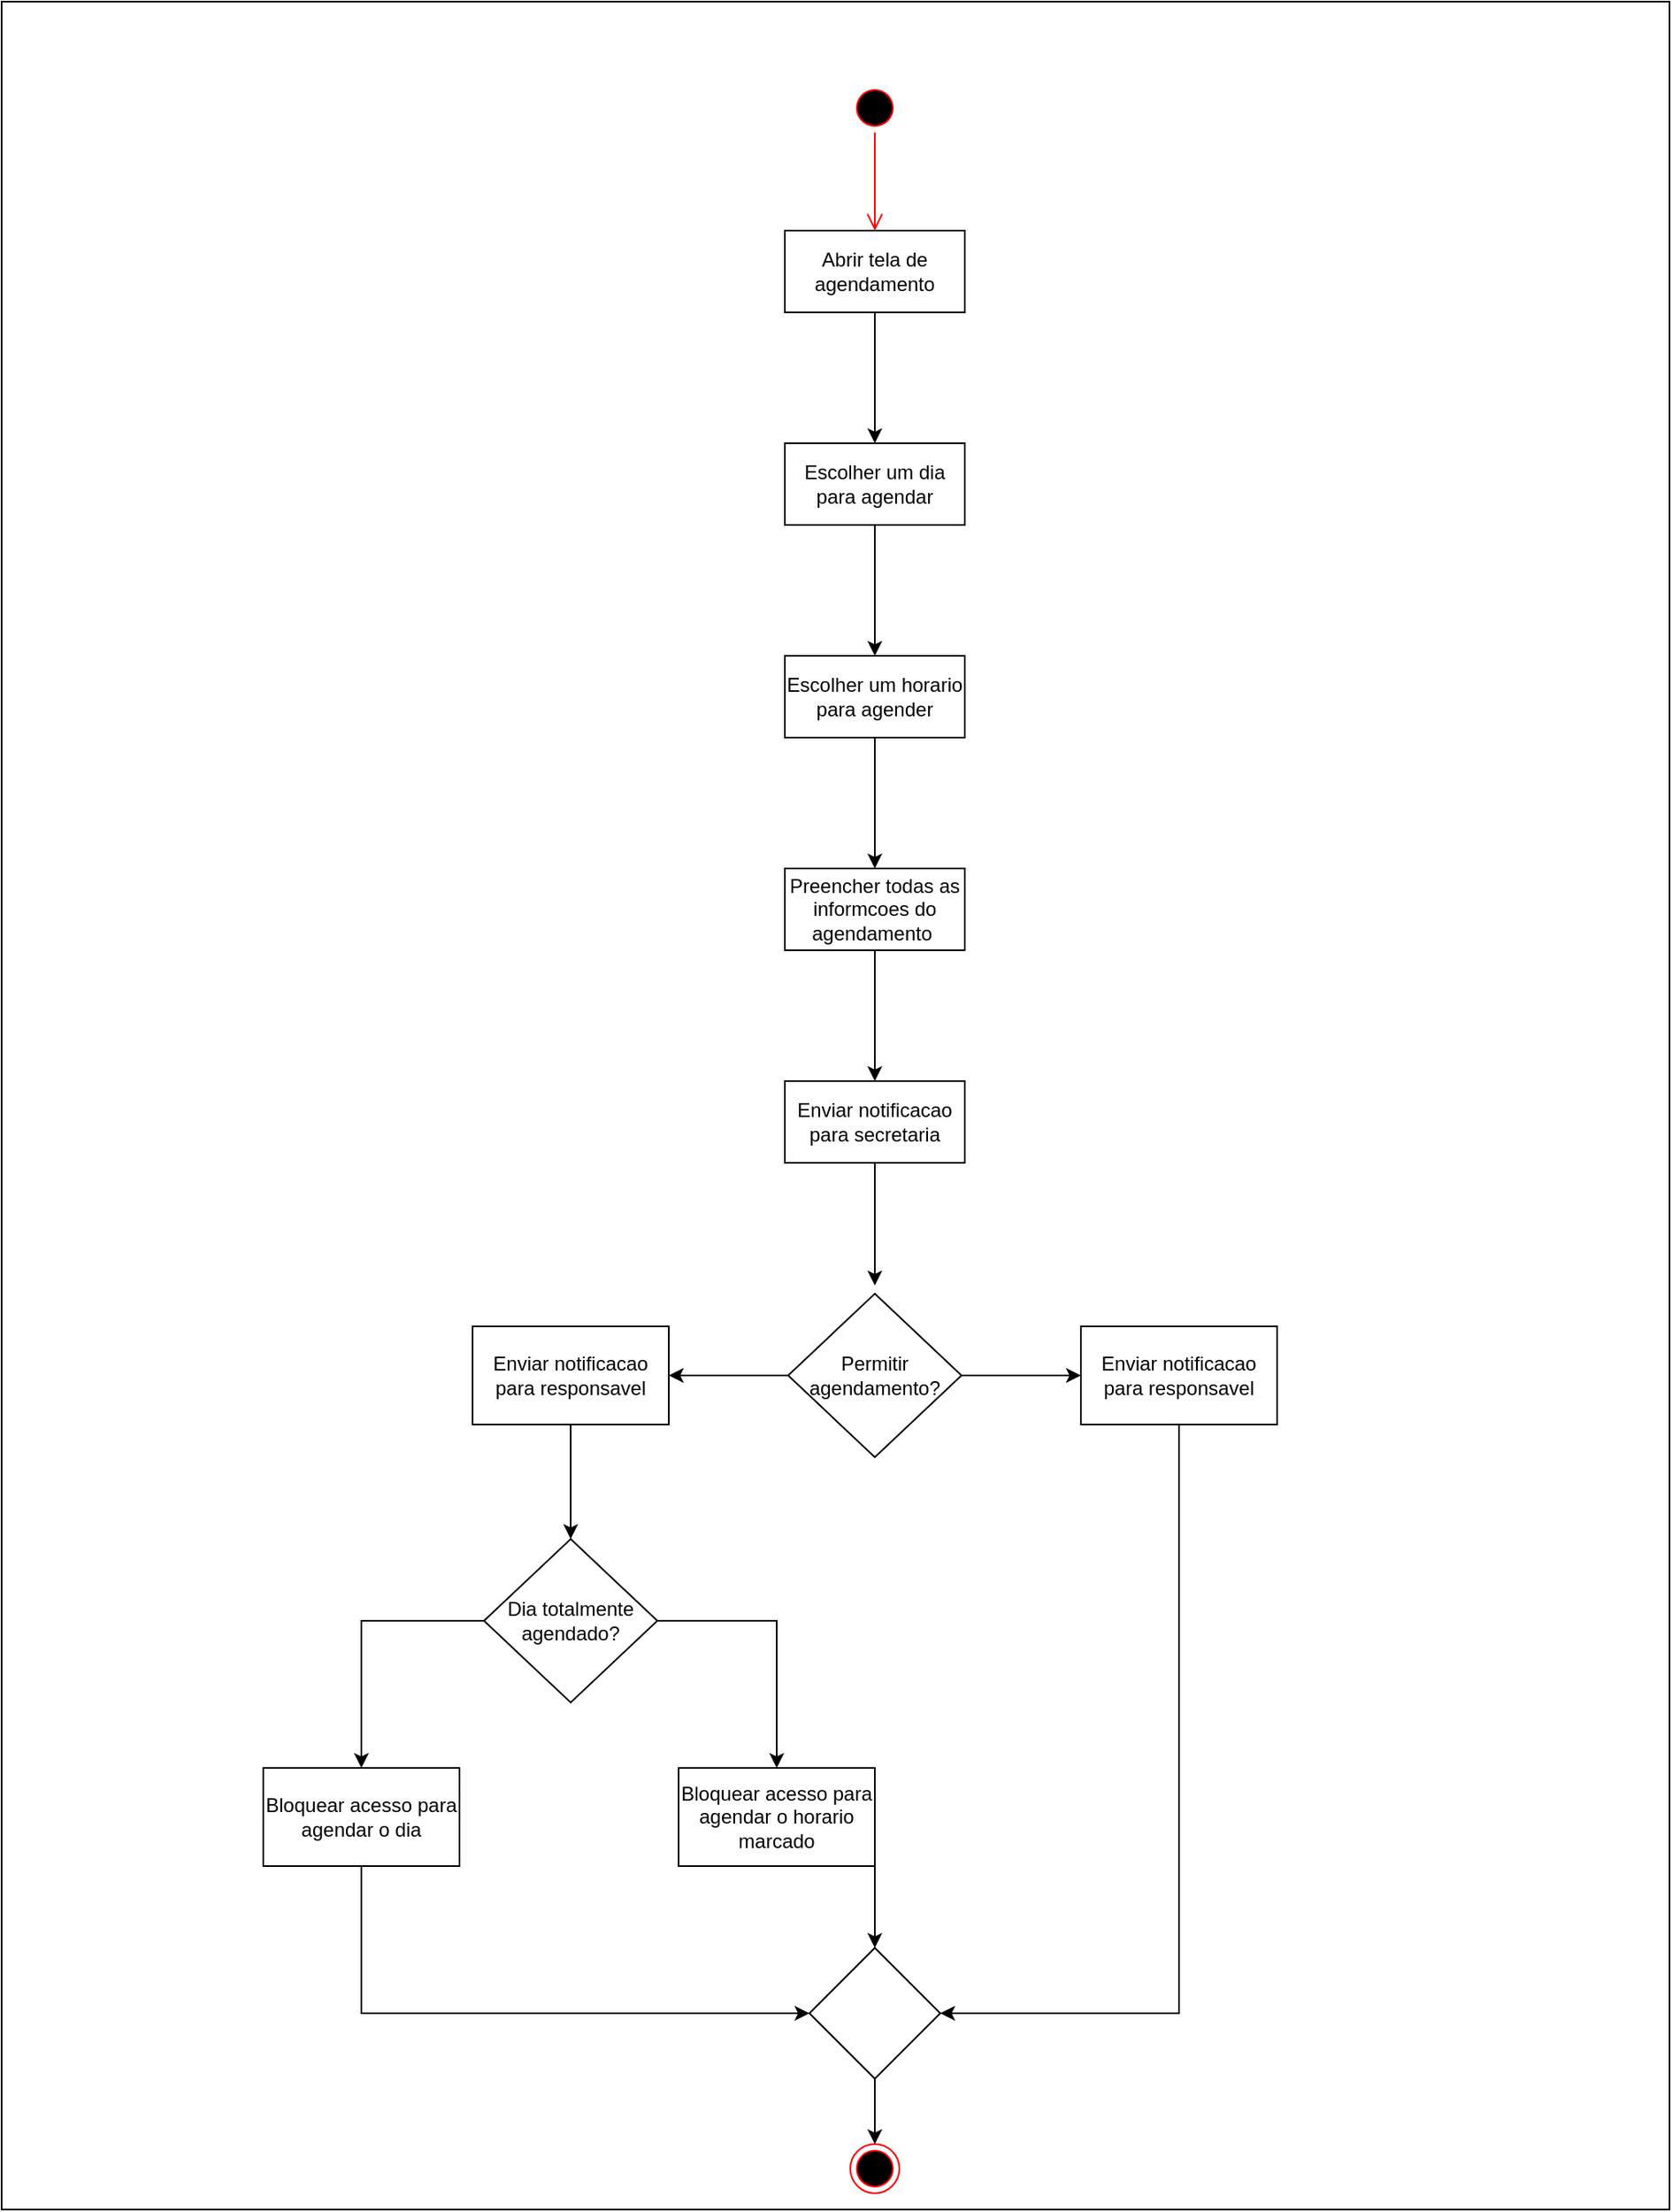 <mxfile version="24.7.8">
  <diagram name="Página-1" id="My-SFrsU9ZblH7H9Tk9y">
    <mxGraphModel dx="2620" dy="975" grid="1" gridSize="10" guides="1" tooltips="1" connect="1" arrows="1" fold="1" page="1" pageScale="1" pageWidth="827" pageHeight="1169" math="0" shadow="0">
      <root>
        <mxCell id="0" />
        <mxCell id="1" parent="0" />
        <mxCell id="XFCcJwyApP0TOd0OrRAB-46" value="" style="rounded=0;whiteSpace=wrap;html=1;" vertex="1" parent="1">
          <mxGeometry x="-600" y="90" width="1020" height="1350" as="geometry" />
        </mxCell>
        <mxCell id="XFCcJwyApP0TOd0OrRAB-16" value="a" style="ellipse;html=1;shape=startState;fillColor=#000000;strokeColor=#ff0000;" vertex="1" parent="1">
          <mxGeometry x="-81" y="140" width="30" height="30" as="geometry" />
        </mxCell>
        <mxCell id="XFCcJwyApP0TOd0OrRAB-17" value="" style="edgeStyle=orthogonalEdgeStyle;html=1;verticalAlign=bottom;endArrow=open;endSize=8;strokeColor=#ff0000;rounded=0;" edge="1" parent="1" source="XFCcJwyApP0TOd0OrRAB-16">
          <mxGeometry relative="1" as="geometry">
            <mxPoint x="-66" y="230" as="targetPoint" />
          </mxGeometry>
        </mxCell>
        <mxCell id="XFCcJwyApP0TOd0OrRAB-18" value="" style="edgeStyle=orthogonalEdgeStyle;rounded=0;orthogonalLoop=1;jettySize=auto;html=1;" edge="1" parent="1" source="XFCcJwyApP0TOd0OrRAB-19" target="XFCcJwyApP0TOd0OrRAB-21">
          <mxGeometry relative="1" as="geometry" />
        </mxCell>
        <mxCell id="XFCcJwyApP0TOd0OrRAB-19" value="Abrir tela de agendamento" style="html=1;whiteSpace=wrap;" vertex="1" parent="1">
          <mxGeometry x="-121" y="230" width="110" height="50" as="geometry" />
        </mxCell>
        <mxCell id="XFCcJwyApP0TOd0OrRAB-20" value="" style="edgeStyle=orthogonalEdgeStyle;rounded=0;orthogonalLoop=1;jettySize=auto;html=1;" edge="1" parent="1" source="XFCcJwyApP0TOd0OrRAB-21" target="XFCcJwyApP0TOd0OrRAB-23">
          <mxGeometry relative="1" as="geometry" />
        </mxCell>
        <mxCell id="XFCcJwyApP0TOd0OrRAB-21" value="Escolher um dia para agendar" style="html=1;whiteSpace=wrap;" vertex="1" parent="1">
          <mxGeometry x="-121" y="360" width="110" height="50" as="geometry" />
        </mxCell>
        <mxCell id="XFCcJwyApP0TOd0OrRAB-22" value="" style="edgeStyle=orthogonalEdgeStyle;rounded=0;orthogonalLoop=1;jettySize=auto;html=1;" edge="1" parent="1" source="XFCcJwyApP0TOd0OrRAB-23" target="XFCcJwyApP0TOd0OrRAB-25">
          <mxGeometry relative="1" as="geometry" />
        </mxCell>
        <mxCell id="XFCcJwyApP0TOd0OrRAB-23" value="Escolher um horario para agender" style="html=1;whiteSpace=wrap;" vertex="1" parent="1">
          <mxGeometry x="-121" y="490" width="110" height="50" as="geometry" />
        </mxCell>
        <mxCell id="XFCcJwyApP0TOd0OrRAB-24" value="" style="edgeStyle=orthogonalEdgeStyle;rounded=0;orthogonalLoop=1;jettySize=auto;html=1;" edge="1" parent="1" source="XFCcJwyApP0TOd0OrRAB-25" target="XFCcJwyApP0TOd0OrRAB-27">
          <mxGeometry relative="1" as="geometry" />
        </mxCell>
        <mxCell id="XFCcJwyApP0TOd0OrRAB-25" value="Preencher todas as informcoes do agendamento&amp;nbsp;" style="html=1;whiteSpace=wrap;" vertex="1" parent="1">
          <mxGeometry x="-121" y="620" width="110" height="50" as="geometry" />
        </mxCell>
        <mxCell id="XFCcJwyApP0TOd0OrRAB-26" value="" style="edgeStyle=orthogonalEdgeStyle;rounded=0;orthogonalLoop=1;jettySize=auto;html=1;" edge="1" parent="1" source="XFCcJwyApP0TOd0OrRAB-27">
          <mxGeometry relative="1" as="geometry">
            <mxPoint x="-66" y="875" as="targetPoint" />
          </mxGeometry>
        </mxCell>
        <mxCell id="XFCcJwyApP0TOd0OrRAB-27" value="Enviar notificacao para secretaria" style="html=1;whiteSpace=wrap;" vertex="1" parent="1">
          <mxGeometry x="-121" y="750" width="110" height="50" as="geometry" />
        </mxCell>
        <mxCell id="XFCcJwyApP0TOd0OrRAB-28" value="" style="edgeStyle=orthogonalEdgeStyle;rounded=0;orthogonalLoop=1;jettySize=auto;html=1;" edge="1" parent="1" source="XFCcJwyApP0TOd0OrRAB-30" target="XFCcJwyApP0TOd0OrRAB-32">
          <mxGeometry relative="1" as="geometry" />
        </mxCell>
        <mxCell id="XFCcJwyApP0TOd0OrRAB-29" value="" style="edgeStyle=orthogonalEdgeStyle;rounded=0;orthogonalLoop=1;jettySize=auto;html=1;" edge="1" parent="1" source="XFCcJwyApP0TOd0OrRAB-30" target="XFCcJwyApP0TOd0OrRAB-34">
          <mxGeometry relative="1" as="geometry" />
        </mxCell>
        <mxCell id="XFCcJwyApP0TOd0OrRAB-30" value="Permitir agendamento?" style="rhombus;whiteSpace=wrap;html=1;" vertex="1" parent="1">
          <mxGeometry x="-119" y="880" width="106" height="100" as="geometry" />
        </mxCell>
        <mxCell id="XFCcJwyApP0TOd0OrRAB-31" style="edgeStyle=orthogonalEdgeStyle;rounded=0;orthogonalLoop=1;jettySize=auto;html=1;entryX=1;entryY=0.5;entryDx=0;entryDy=0;" edge="1" parent="1" source="XFCcJwyApP0TOd0OrRAB-32" target="XFCcJwyApP0TOd0OrRAB-44">
          <mxGeometry relative="1" as="geometry">
            <Array as="points">
              <mxPoint x="120" y="1320" />
            </Array>
          </mxGeometry>
        </mxCell>
        <mxCell id="XFCcJwyApP0TOd0OrRAB-32" value="Enviar notificacao para responsavel" style="whiteSpace=wrap;html=1;" vertex="1" parent="1">
          <mxGeometry x="60" y="900" width="120" height="60" as="geometry" />
        </mxCell>
        <mxCell id="XFCcJwyApP0TOd0OrRAB-33" value="" style="edgeStyle=orthogonalEdgeStyle;rounded=0;orthogonalLoop=1;jettySize=auto;html=1;" edge="1" parent="1" source="XFCcJwyApP0TOd0OrRAB-34">
          <mxGeometry relative="1" as="geometry">
            <mxPoint x="-252" y="1030" as="targetPoint" />
          </mxGeometry>
        </mxCell>
        <mxCell id="XFCcJwyApP0TOd0OrRAB-34" value="Enviar notificacao para responsavel" style="whiteSpace=wrap;html=1;" vertex="1" parent="1">
          <mxGeometry x="-312" y="900" width="120" height="60" as="geometry" />
        </mxCell>
        <mxCell id="XFCcJwyApP0TOd0OrRAB-35" value="" style="edgeStyle=orthogonalEdgeStyle;rounded=0;orthogonalLoop=1;jettySize=auto;html=1;" edge="1" parent="1" source="XFCcJwyApP0TOd0OrRAB-37" target="XFCcJwyApP0TOd0OrRAB-39">
          <mxGeometry relative="1" as="geometry" />
        </mxCell>
        <mxCell id="XFCcJwyApP0TOd0OrRAB-36" value="" style="edgeStyle=orthogonalEdgeStyle;rounded=0;orthogonalLoop=1;jettySize=auto;html=1;" edge="1" parent="1" source="XFCcJwyApP0TOd0OrRAB-37" target="XFCcJwyApP0TOd0OrRAB-41">
          <mxGeometry relative="1" as="geometry" />
        </mxCell>
        <mxCell id="XFCcJwyApP0TOd0OrRAB-37" value="Dia totalmente agendado?" style="rhombus;whiteSpace=wrap;html=1;" vertex="1" parent="1">
          <mxGeometry x="-305" y="1030" width="106" height="100" as="geometry" />
        </mxCell>
        <mxCell id="XFCcJwyApP0TOd0OrRAB-38" style="edgeStyle=orthogonalEdgeStyle;rounded=0;orthogonalLoop=1;jettySize=auto;html=1;" edge="1" parent="1" source="XFCcJwyApP0TOd0OrRAB-39" target="XFCcJwyApP0TOd0OrRAB-44">
          <mxGeometry relative="1" as="geometry">
            <Array as="points">
              <mxPoint x="-380" y="1320" />
            </Array>
          </mxGeometry>
        </mxCell>
        <mxCell id="XFCcJwyApP0TOd0OrRAB-39" value="Bloquear acesso para agendar o dia" style="whiteSpace=wrap;html=1;" vertex="1" parent="1">
          <mxGeometry x="-440" y="1170" width="120" height="60" as="geometry" />
        </mxCell>
        <mxCell id="XFCcJwyApP0TOd0OrRAB-40" style="edgeStyle=orthogonalEdgeStyle;rounded=0;orthogonalLoop=1;jettySize=auto;html=1;exitX=1;exitY=1;exitDx=0;exitDy=0;entryX=0.5;entryY=0;entryDx=0;entryDy=0;" edge="1" parent="1" source="XFCcJwyApP0TOd0OrRAB-41" target="XFCcJwyApP0TOd0OrRAB-44">
          <mxGeometry relative="1" as="geometry" />
        </mxCell>
        <mxCell id="XFCcJwyApP0TOd0OrRAB-41" value="Bloquear acesso para agendar o horario marcado" style="whiteSpace=wrap;html=1;" vertex="1" parent="1">
          <mxGeometry x="-186" y="1170" width="120" height="60" as="geometry" />
        </mxCell>
        <mxCell id="XFCcJwyApP0TOd0OrRAB-42" value="" style="ellipse;html=1;shape=endState;fillColor=#000000;strokeColor=#ff0000;" vertex="1" parent="1">
          <mxGeometry x="-81" y="1400" width="30" height="30" as="geometry" />
        </mxCell>
        <mxCell id="XFCcJwyApP0TOd0OrRAB-43" value="" style="edgeStyle=orthogonalEdgeStyle;rounded=0;orthogonalLoop=1;jettySize=auto;html=1;" edge="1" parent="1" source="XFCcJwyApP0TOd0OrRAB-44" target="XFCcJwyApP0TOd0OrRAB-42">
          <mxGeometry relative="1" as="geometry" />
        </mxCell>
        <mxCell id="XFCcJwyApP0TOd0OrRAB-44" value="" style="rhombus;whiteSpace=wrap;html=1;" vertex="1" parent="1">
          <mxGeometry x="-106" y="1280" width="80" height="80" as="geometry" />
        </mxCell>
      </root>
    </mxGraphModel>
  </diagram>
</mxfile>
